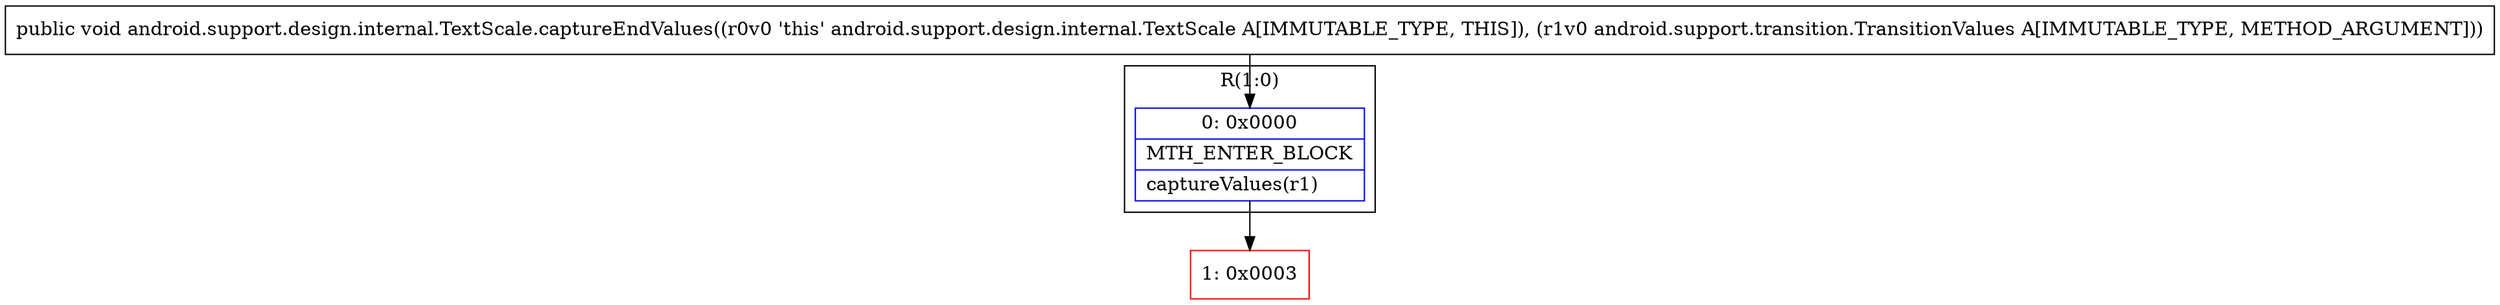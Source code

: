 digraph "CFG forandroid.support.design.internal.TextScale.captureEndValues(Landroid\/support\/transition\/TransitionValues;)V" {
subgraph cluster_Region_591865242 {
label = "R(1:0)";
node [shape=record,color=blue];
Node_0 [shape=record,label="{0\:\ 0x0000|MTH_ENTER_BLOCK\l|captureValues(r1)\l}"];
}
Node_1 [shape=record,color=red,label="{1\:\ 0x0003}"];
MethodNode[shape=record,label="{public void android.support.design.internal.TextScale.captureEndValues((r0v0 'this' android.support.design.internal.TextScale A[IMMUTABLE_TYPE, THIS]), (r1v0 android.support.transition.TransitionValues A[IMMUTABLE_TYPE, METHOD_ARGUMENT])) }"];
MethodNode -> Node_0;
Node_0 -> Node_1;
}

